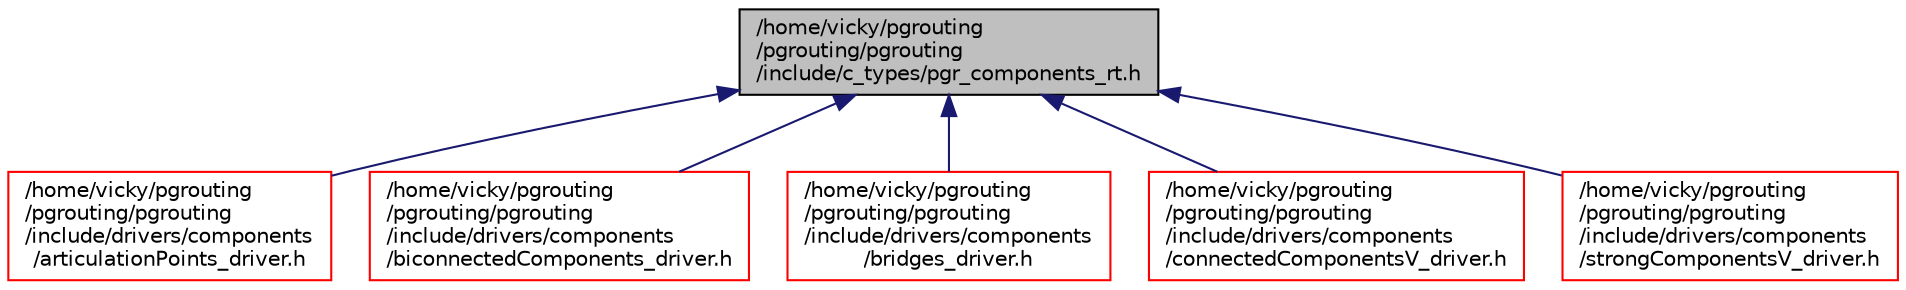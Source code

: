 digraph "/home/vicky/pgrouting/pgrouting/pgrouting/include/c_types/pgr_components_rt.h"
{
  edge [fontname="Helvetica",fontsize="10",labelfontname="Helvetica",labelfontsize="10"];
  node [fontname="Helvetica",fontsize="10",shape=record];
  Node1 [label="/home/vicky/pgrouting\l/pgrouting/pgrouting\l/include/c_types/pgr_components_rt.h",height=0.2,width=0.4,color="black", fillcolor="grey75", style="filled" fontcolor="black"];
  Node1 -> Node2 [dir="back",color="midnightblue",fontsize="10",style="solid",fontname="Helvetica"];
  Node2 [label="/home/vicky/pgrouting\l/pgrouting/pgrouting\l/include/drivers/components\l/articulationPoints_driver.h",height=0.2,width=0.4,color="red", fillcolor="white", style="filled",URL="$articulationPoints__driver_8h.html"];
  Node1 -> Node3 [dir="back",color="midnightblue",fontsize="10",style="solid",fontname="Helvetica"];
  Node3 [label="/home/vicky/pgrouting\l/pgrouting/pgrouting\l/include/drivers/components\l/biconnectedComponents_driver.h",height=0.2,width=0.4,color="red", fillcolor="white", style="filled",URL="$biconnectedComponents__driver_8h.html"];
  Node1 -> Node4 [dir="back",color="midnightblue",fontsize="10",style="solid",fontname="Helvetica"];
  Node4 [label="/home/vicky/pgrouting\l/pgrouting/pgrouting\l/include/drivers/components\l/bridges_driver.h",height=0.2,width=0.4,color="red", fillcolor="white", style="filled",URL="$bridges__driver_8h.html"];
  Node1 -> Node5 [dir="back",color="midnightblue",fontsize="10",style="solid",fontname="Helvetica"];
  Node5 [label="/home/vicky/pgrouting\l/pgrouting/pgrouting\l/include/drivers/components\l/connectedComponentsV_driver.h",height=0.2,width=0.4,color="red", fillcolor="white", style="filled",URL="$connectedComponentsV__driver_8h.html"];
  Node1 -> Node6 [dir="back",color="midnightblue",fontsize="10",style="solid",fontname="Helvetica"];
  Node6 [label="/home/vicky/pgrouting\l/pgrouting/pgrouting\l/include/drivers/components\l/strongComponentsV_driver.h",height=0.2,width=0.4,color="red", fillcolor="white", style="filled",URL="$strongComponentsV__driver_8h.html"];
}
